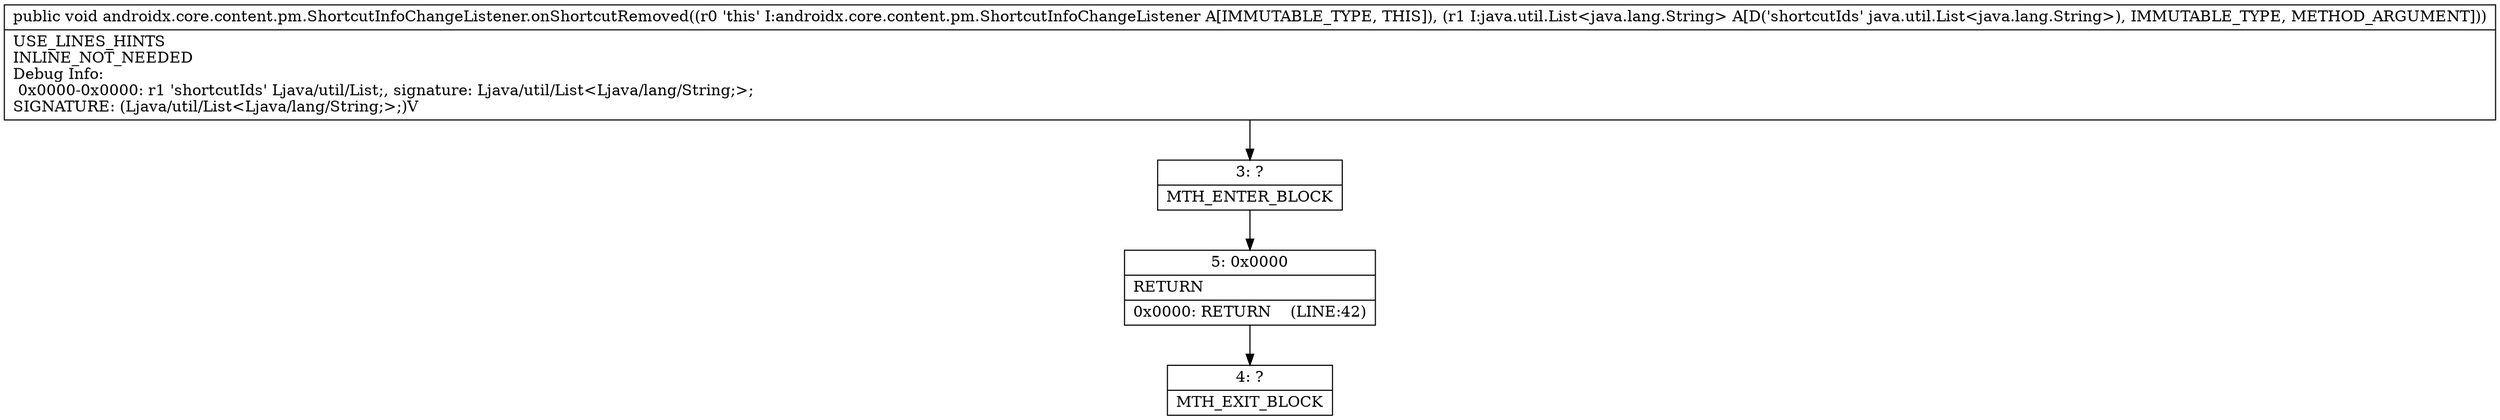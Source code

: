 digraph "CFG forandroidx.core.content.pm.ShortcutInfoChangeListener.onShortcutRemoved(Ljava\/util\/List;)V" {
Node_3 [shape=record,label="{3\:\ ?|MTH_ENTER_BLOCK\l}"];
Node_5 [shape=record,label="{5\:\ 0x0000|RETURN\l|0x0000: RETURN    (LINE:42)\l}"];
Node_4 [shape=record,label="{4\:\ ?|MTH_EXIT_BLOCK\l}"];
MethodNode[shape=record,label="{public void androidx.core.content.pm.ShortcutInfoChangeListener.onShortcutRemoved((r0 'this' I:androidx.core.content.pm.ShortcutInfoChangeListener A[IMMUTABLE_TYPE, THIS]), (r1 I:java.util.List\<java.lang.String\> A[D('shortcutIds' java.util.List\<java.lang.String\>), IMMUTABLE_TYPE, METHOD_ARGUMENT]))  | USE_LINES_HINTS\lINLINE_NOT_NEEDED\lDebug Info:\l  0x0000\-0x0000: r1 'shortcutIds' Ljava\/util\/List;, signature: Ljava\/util\/List\<Ljava\/lang\/String;\>;\lSIGNATURE: (Ljava\/util\/List\<Ljava\/lang\/String;\>;)V\l}"];
MethodNode -> Node_3;Node_3 -> Node_5;
Node_5 -> Node_4;
}

